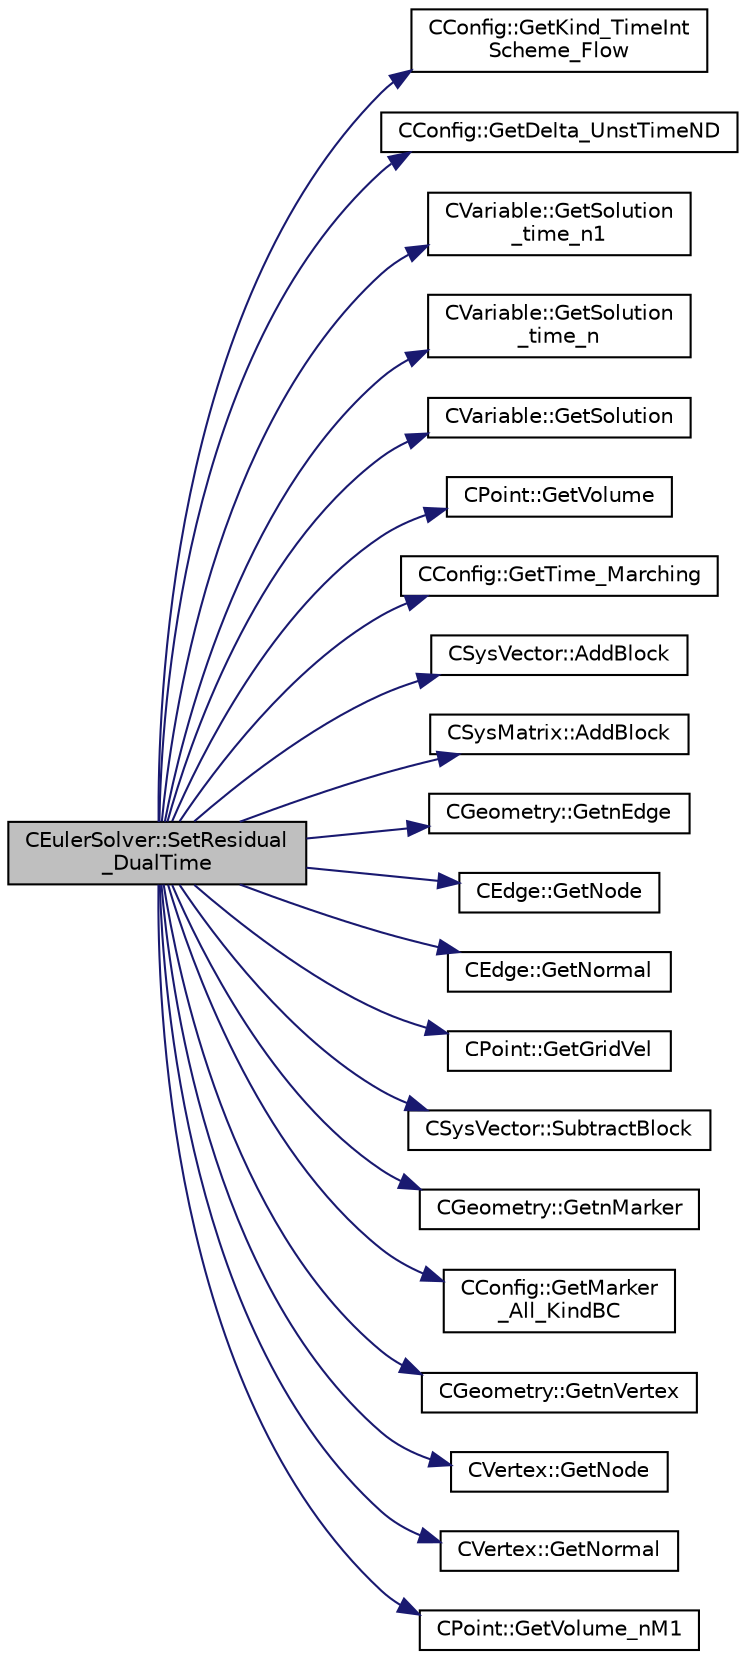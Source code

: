 digraph "CEulerSolver::SetResidual_DualTime"
{
  edge [fontname="Helvetica",fontsize="10",labelfontname="Helvetica",labelfontsize="10"];
  node [fontname="Helvetica",fontsize="10",shape=record];
  rankdir="LR";
  Node3828 [label="CEulerSolver::SetResidual\l_DualTime",height=0.2,width=0.4,color="black", fillcolor="grey75", style="filled", fontcolor="black"];
  Node3828 -> Node3829 [color="midnightblue",fontsize="10",style="solid",fontname="Helvetica"];
  Node3829 [label="CConfig::GetKind_TimeInt\lScheme_Flow",height=0.2,width=0.4,color="black", fillcolor="white", style="filled",URL="$class_c_config.html#a20e5fd7b43cfd2bf2bcf5137f12bc635",tooltip="Get the kind of integration scheme (explicit or implicit) for the flow equations. ..."];
  Node3828 -> Node3830 [color="midnightblue",fontsize="10",style="solid",fontname="Helvetica"];
  Node3830 [label="CConfig::GetDelta_UnstTimeND",height=0.2,width=0.4,color="black", fillcolor="white", style="filled",URL="$class_c_config.html#a417b45d0da107126e803258901f57920",tooltip="If we are prforming an unsteady simulation, there is only one value of the time step for the complete..."];
  Node3828 -> Node3831 [color="midnightblue",fontsize="10",style="solid",fontname="Helvetica"];
  Node3831 [label="CVariable::GetSolution\l_time_n1",height=0.2,width=0.4,color="black", fillcolor="white", style="filled",URL="$class_c_variable.html#a584e438afb716aa0ffce4ccc9b469ef6",tooltip="Get the solution at time n-1. "];
  Node3828 -> Node3832 [color="midnightblue",fontsize="10",style="solid",fontname="Helvetica"];
  Node3832 [label="CVariable::GetSolution\l_time_n",height=0.2,width=0.4,color="black", fillcolor="white", style="filled",URL="$class_c_variable.html#a9162db789c2ca2b71159697cc500fcce",tooltip="Get the solution at time n. "];
  Node3828 -> Node3833 [color="midnightblue",fontsize="10",style="solid",fontname="Helvetica"];
  Node3833 [label="CVariable::GetSolution",height=0.2,width=0.4,color="black", fillcolor="white", style="filled",URL="$class_c_variable.html#a261483e39c23c1de7cb9aea7e917c121",tooltip="Get the solution. "];
  Node3828 -> Node3834 [color="midnightblue",fontsize="10",style="solid",fontname="Helvetica"];
  Node3834 [label="CPoint::GetVolume",height=0.2,width=0.4,color="black", fillcolor="white", style="filled",URL="$class_c_point.html#a3c526a15e767c7de9cf163800aa581e5",tooltip="Get area or volume of the control volume. "];
  Node3828 -> Node3835 [color="midnightblue",fontsize="10",style="solid",fontname="Helvetica"];
  Node3835 [label="CConfig::GetTime_Marching",height=0.2,width=0.4,color="black", fillcolor="white", style="filled",URL="$class_c_config.html#a864d499ce740184803607801c47abda7",tooltip="Provides information about the time integration, and change the write in the output files information..."];
  Node3828 -> Node3836 [color="midnightblue",fontsize="10",style="solid",fontname="Helvetica"];
  Node3836 [label="CSysVector::AddBlock",height=0.2,width=0.4,color="black", fillcolor="white", style="filled",URL="$class_c_sys_vector.html#acd4c36df2ea0b7ad473944cff9bf5d72",tooltip="Add val_residual to the residual. "];
  Node3828 -> Node3837 [color="midnightblue",fontsize="10",style="solid",fontname="Helvetica"];
  Node3837 [label="CSysMatrix::AddBlock",height=0.2,width=0.4,color="black", fillcolor="white", style="filled",URL="$class_c_sys_matrix.html#a85def3109e5aa5307268ca830a8f6522",tooltip="Adds the specified block to the sparse matrix. "];
  Node3828 -> Node3838 [color="midnightblue",fontsize="10",style="solid",fontname="Helvetica"];
  Node3838 [label="CGeometry::GetnEdge",height=0.2,width=0.4,color="black", fillcolor="white", style="filled",URL="$class_c_geometry.html#a7d6e1e1d1e46da8f55ecbe1a9380530a",tooltip="Get number of edges. "];
  Node3828 -> Node3839 [color="midnightblue",fontsize="10",style="solid",fontname="Helvetica"];
  Node3839 [label="CEdge::GetNode",height=0.2,width=0.4,color="black", fillcolor="white", style="filled",URL="$class_c_edge.html#aee33b61d646e3fe59a4e23284ab1bf33",tooltip="Get the nodes of the edge. "];
  Node3828 -> Node3840 [color="midnightblue",fontsize="10",style="solid",fontname="Helvetica"];
  Node3840 [label="CEdge::GetNormal",height=0.2,width=0.4,color="black", fillcolor="white", style="filled",URL="$class_c_edge.html#ada210a6f0643f444e7e491fc4ed9e662",tooltip="Copy the the normal vector of a face. "];
  Node3828 -> Node3841 [color="midnightblue",fontsize="10",style="solid",fontname="Helvetica"];
  Node3841 [label="CPoint::GetGridVel",height=0.2,width=0.4,color="black", fillcolor="white", style="filled",URL="$class_c_point.html#a62ec636f4a05ac578b582a053e8553f9",tooltip="Get the value of the grid velocity at the point. "];
  Node3828 -> Node3842 [color="midnightblue",fontsize="10",style="solid",fontname="Helvetica"];
  Node3842 [label="CSysVector::SubtractBlock",height=0.2,width=0.4,color="black", fillcolor="white", style="filled",URL="$class_c_sys_vector.html#a732b302ca148d38b442bfe7e096a81be",tooltip="Subtract val_residual to the residual. "];
  Node3828 -> Node3843 [color="midnightblue",fontsize="10",style="solid",fontname="Helvetica"];
  Node3843 [label="CGeometry::GetnMarker",height=0.2,width=0.4,color="black", fillcolor="white", style="filled",URL="$class_c_geometry.html#a3c899d1370312702c189a8ee95a63ef7",tooltip="Get number of markers. "];
  Node3828 -> Node3844 [color="midnightblue",fontsize="10",style="solid",fontname="Helvetica"];
  Node3844 [label="CConfig::GetMarker\l_All_KindBC",height=0.2,width=0.4,color="black", fillcolor="white", style="filled",URL="$class_c_config.html#a57d43acc1457d2d27095ce006218862e",tooltip="Get the kind of boundary for each marker. "];
  Node3828 -> Node3845 [color="midnightblue",fontsize="10",style="solid",fontname="Helvetica"];
  Node3845 [label="CGeometry::GetnVertex",height=0.2,width=0.4,color="black", fillcolor="white", style="filled",URL="$class_c_geometry.html#a55427e474834af1941e13750b17975be",tooltip="Get number of vertices. "];
  Node3828 -> Node3846 [color="midnightblue",fontsize="10",style="solid",fontname="Helvetica"];
  Node3846 [label="CVertex::GetNode",height=0.2,width=0.4,color="black", fillcolor="white", style="filled",URL="$class_c_vertex.html#a95c513bf927464157ed96b6c79779a1f",tooltip="Get the node of the vertex. "];
  Node3828 -> Node3847 [color="midnightblue",fontsize="10",style="solid",fontname="Helvetica"];
  Node3847 [label="CVertex::GetNormal",height=0.2,width=0.4,color="black", fillcolor="white", style="filled",URL="$class_c_vertex.html#a0d289163c6f3384822fcb9ae86fc1c39",tooltip="Copy the the normal vector of a face. "];
  Node3828 -> Node3848 [color="midnightblue",fontsize="10",style="solid",fontname="Helvetica"];
  Node3848 [label="CPoint::GetVolume_nM1",height=0.2,width=0.4,color="black", fillcolor="white", style="filled",URL="$class_c_point.html#a03cff72fc09d818e2db4c067d071b98c",tooltip="Get the volume of the control volume at time n+1. "];
}
